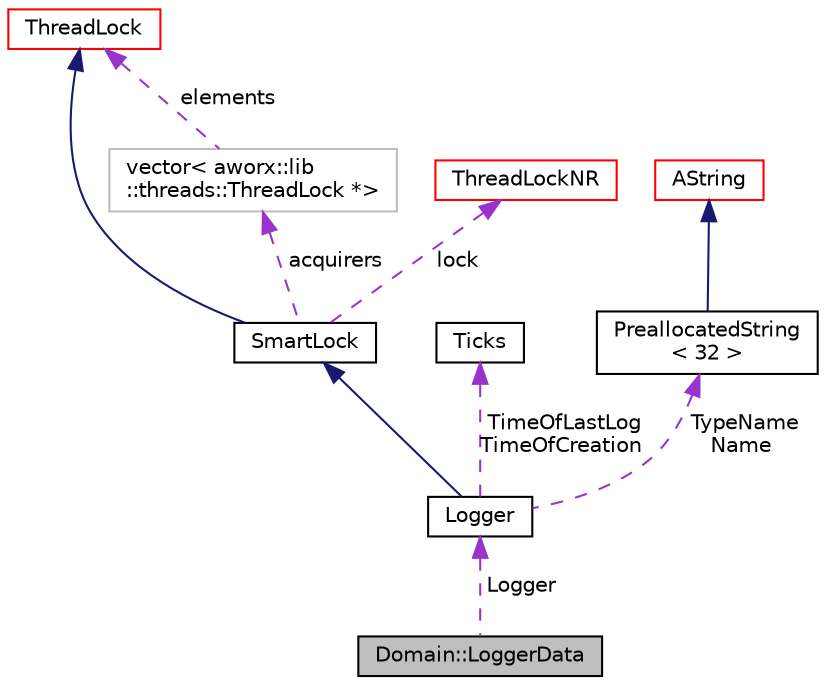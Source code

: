 digraph "Domain::LoggerData"
{
  edge [fontname="Helvetica",fontsize="10",labelfontname="Helvetica",labelfontsize="10"];
  node [fontname="Helvetica",fontsize="10",shape=record];
  Node1 [label="Domain::LoggerData",height=0.2,width=0.4,color="black", fillcolor="grey75", style="filled", fontcolor="black"];
  Node2 -> Node1 [dir="back",color="darkorchid3",fontsize="10",style="dashed",label=" Logger" ,fontname="Helvetica"];
  Node2 [label="Logger",height=0.2,width=0.4,color="black", fillcolor="white", style="filled",URL="$classaworx_1_1lox_1_1core_1_1Logger.html"];
  Node3 -> Node2 [dir="back",color="midnightblue",fontsize="10",style="solid",fontname="Helvetica"];
  Node3 [label="SmartLock",height=0.2,width=0.4,color="black", fillcolor="white", style="filled",URL="$classaworx_1_1lib_1_1threads_1_1SmartLock.html"];
  Node4 -> Node3 [dir="back",color="midnightblue",fontsize="10",style="solid",fontname="Helvetica"];
  Node4 [label="ThreadLock",height=0.2,width=0.4,color="red", fillcolor="white", style="filled",URL="$classaworx_1_1lib_1_1threads_1_1ThreadLock.html"];
  Node13 -> Node3 [dir="back",color="darkorchid3",fontsize="10",style="dashed",label=" lock" ,fontname="Helvetica"];
  Node13 [label="ThreadLockNR",height=0.2,width=0.4,color="red", fillcolor="white", style="filled",URL="$classaworx_1_1lib_1_1threads_1_1ThreadLockNR.html"];
  Node14 -> Node3 [dir="back",color="darkorchid3",fontsize="10",style="dashed",label=" acquirers" ,fontname="Helvetica"];
  Node14 [label="vector\< aworx::lib\l::threads::ThreadLock *\>",height=0.2,width=0.4,color="grey75", fillcolor="white", style="filled"];
  Node4 -> Node14 [dir="back",color="darkorchid3",fontsize="10",style="dashed",label=" elements" ,fontname="Helvetica"];
  Node15 -> Node2 [dir="back",color="darkorchid3",fontsize="10",style="dashed",label=" TimeOfLastLog\nTimeOfCreation" ,fontname="Helvetica"];
  Node15 [label="Ticks",height=0.2,width=0.4,color="black", fillcolor="white", style="filled",URL="$classaworx_1_1lib_1_1time_1_1Ticks.html"];
  Node16 -> Node2 [dir="back",color="darkorchid3",fontsize="10",style="dashed",label=" TypeName\nName" ,fontname="Helvetica"];
  Node16 [label="PreallocatedString\l\< 32 \>",height=0.2,width=0.4,color="black", fillcolor="white", style="filled",URL="$classaworx_1_1lib_1_1strings_1_1PreallocatedString.html"];
  Node11 -> Node16 [dir="back",color="midnightblue",fontsize="10",style="solid",fontname="Helvetica"];
  Node11 [label="AString",height=0.2,width=0.4,color="red", fillcolor="white", style="filled",URL="$classaworx_1_1lib_1_1strings_1_1AString.html"];
}
